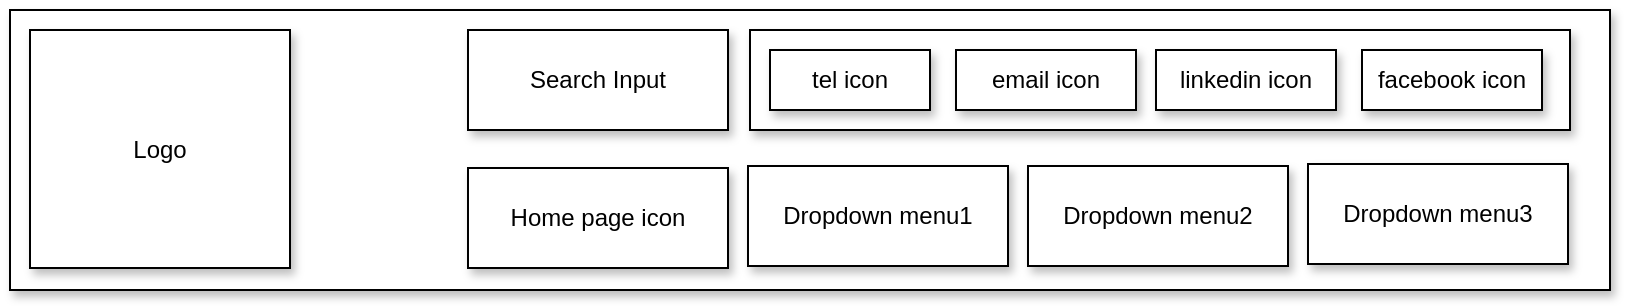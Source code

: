 <mxfile>
    <diagram id="PlvdKFPipfIJEg42LSOj" name="Page-1">
        <mxGraphModel dx="962" dy="608" grid="1" gridSize="10" guides="1" tooltips="1" connect="1" arrows="1" fold="1" page="1" pageScale="1" pageWidth="827" pageHeight="1169" math="0" shadow="0">
            <root>
                <mxCell id="0"/>
                <mxCell id="1" parent="0"/>
                <mxCell id="3" value="" style="whiteSpace=wrap;html=1;shadow=1;" vertex="1" parent="1">
                    <mxGeometry x="20" y="130" width="800" height="140" as="geometry"/>
                </mxCell>
                <mxCell id="4" value="Logo" style="whiteSpace=wrap;html=1;shadow=1;" vertex="1" parent="1">
                    <mxGeometry x="30" y="140" width="130" height="119" as="geometry"/>
                </mxCell>
                <mxCell id="5" value="Search Input" style="whiteSpace=wrap;html=1;shadow=1;" vertex="1" parent="1">
                    <mxGeometry x="249" y="140" width="130" height="50" as="geometry"/>
                </mxCell>
                <mxCell id="6" value="&lt;span style=&quot;color: rgba(0, 0, 0, 0); font-family: monospace; font-size: 0px; text-align: start;&quot;&gt;%3CmxGraphModel%3E%3Croot%3E%3CmxCell%20id%3D%220%22%2F%3E%3CmxCell%20id%3D%221%22%20parent%3D%220%22%2F%3E%3CmxCell%20id%3D%222%22%20value%3D%22Search%20Input%22%20style%3D%22whiteSpace%3Dwrap%3Bhtml%3D1%3Bshadow%3D1%3B%22%20vertex%3D%221%22%20parent%3D%221%22%3E%3CmxGeometry%20x%3D%22170%22%20y%3D%22140%22%20width%3D%22130%22%20height%3D%2250%22%20as%3D%22geometry%22%2F%3E%3C%2FmxCell%3E%3C%2Froot%3E%3C%2FmxGraphModel%3E&lt;/span&gt;&lt;span style=&quot;color: rgba(0, 0, 0, 0); font-family: monospace; font-size: 0px; text-align: start;&quot;&gt;%3CmxGraphModel%3E%3Croot%3E%3CmxCell%20id%3D%220%22%2F%3E%3CmxCell%20id%3D%221%22%20parent%3D%220%22%2F%3E%3CmxCell%20id%3D%222%22%20value%3D%22Search%20Input%22%20style%3D%22whiteSpace%3Dwrap%3Bhtml%3D1%3Bshadow%3D1%3B%22%20vertex%3D%221%22%20parent%3D%221%22%3E%3CmxGeometry%20x%3D%22170%22%20y%3D%22140%22%20width%3D%22130%22%20height%3D%2250%22%20as%3D%22geometry%22%2F%3E%3C%2FmxCell%3E%3C%2Froot%3E%3C%2FmxGraphModel%3E&lt;/span&gt;" style="whiteSpace=wrap;html=1;shadow=1;" vertex="1" parent="1">
                    <mxGeometry x="390" y="140" width="410" height="50" as="geometry"/>
                </mxCell>
                <mxCell id="7" value="tel icon" style="whiteSpace=wrap;html=1;shadow=1;" vertex="1" parent="1">
                    <mxGeometry x="400" y="150" width="80" height="30" as="geometry"/>
                </mxCell>
                <mxCell id="8" value="email icon" style="whiteSpace=wrap;html=1;shadow=1;" vertex="1" parent="1">
                    <mxGeometry x="493" y="150" width="90" height="30" as="geometry"/>
                </mxCell>
                <mxCell id="10" value="linkedin icon" style="whiteSpace=wrap;html=1;shadow=1;" vertex="1" parent="1">
                    <mxGeometry x="593" y="150" width="90" height="30" as="geometry"/>
                </mxCell>
                <mxCell id="11" value="facebook icon" style="whiteSpace=wrap;html=1;shadow=1;" vertex="1" parent="1">
                    <mxGeometry x="696" y="150" width="90" height="30" as="geometry"/>
                </mxCell>
                <mxCell id="12" value="Home page icon" style="whiteSpace=wrap;html=1;shadow=1;" vertex="1" parent="1">
                    <mxGeometry x="249" y="209" width="130" height="50" as="geometry"/>
                </mxCell>
                <mxCell id="13" value="Dropdown menu1" style="whiteSpace=wrap;html=1;shadow=1;" vertex="1" parent="1">
                    <mxGeometry x="389" y="208" width="130" height="50" as="geometry"/>
                </mxCell>
                <mxCell id="14" value="Dropdown menu2" style="whiteSpace=wrap;html=1;shadow=1;" vertex="1" parent="1">
                    <mxGeometry x="529" y="208" width="130" height="50" as="geometry"/>
                </mxCell>
                <mxCell id="15" value="Dropdown menu3" style="whiteSpace=wrap;html=1;shadow=1;" vertex="1" parent="1">
                    <mxGeometry x="669" y="207" width="130" height="50" as="geometry"/>
                </mxCell>
            </root>
        </mxGraphModel>
    </diagram>
</mxfile>